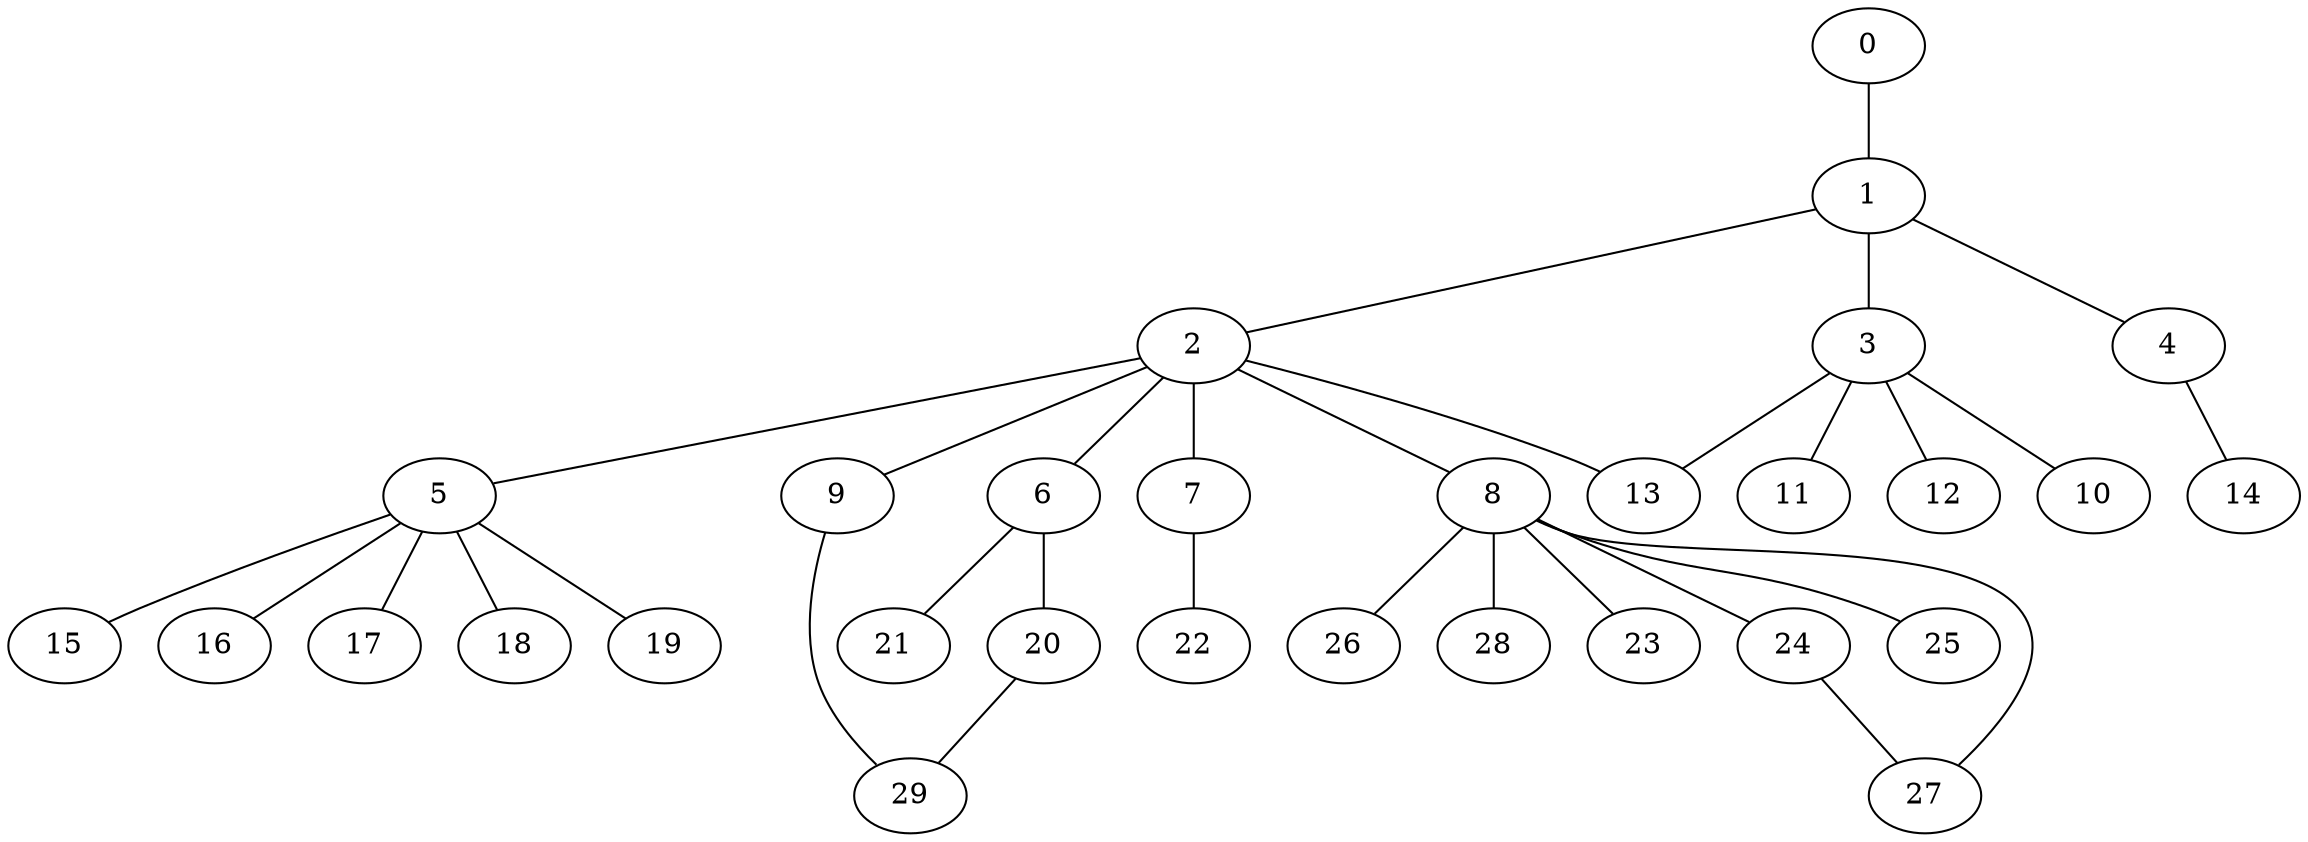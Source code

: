 
graph graphname {
    0 -- 1
1 -- 2
1 -- 3
1 -- 4
2 -- 5
2 -- 6
2 -- 7
2 -- 8
2 -- 9
2 -- 13
3 -- 10
3 -- 11
3 -- 12
3 -- 13
4 -- 14
5 -- 15
5 -- 16
5 -- 17
5 -- 18
5 -- 19
6 -- 20
6 -- 21
7 -- 22
8 -- 23
8 -- 24
8 -- 25
8 -- 26
8 -- 27
8 -- 28
9 -- 29
20 -- 29
24 -- 27

}
